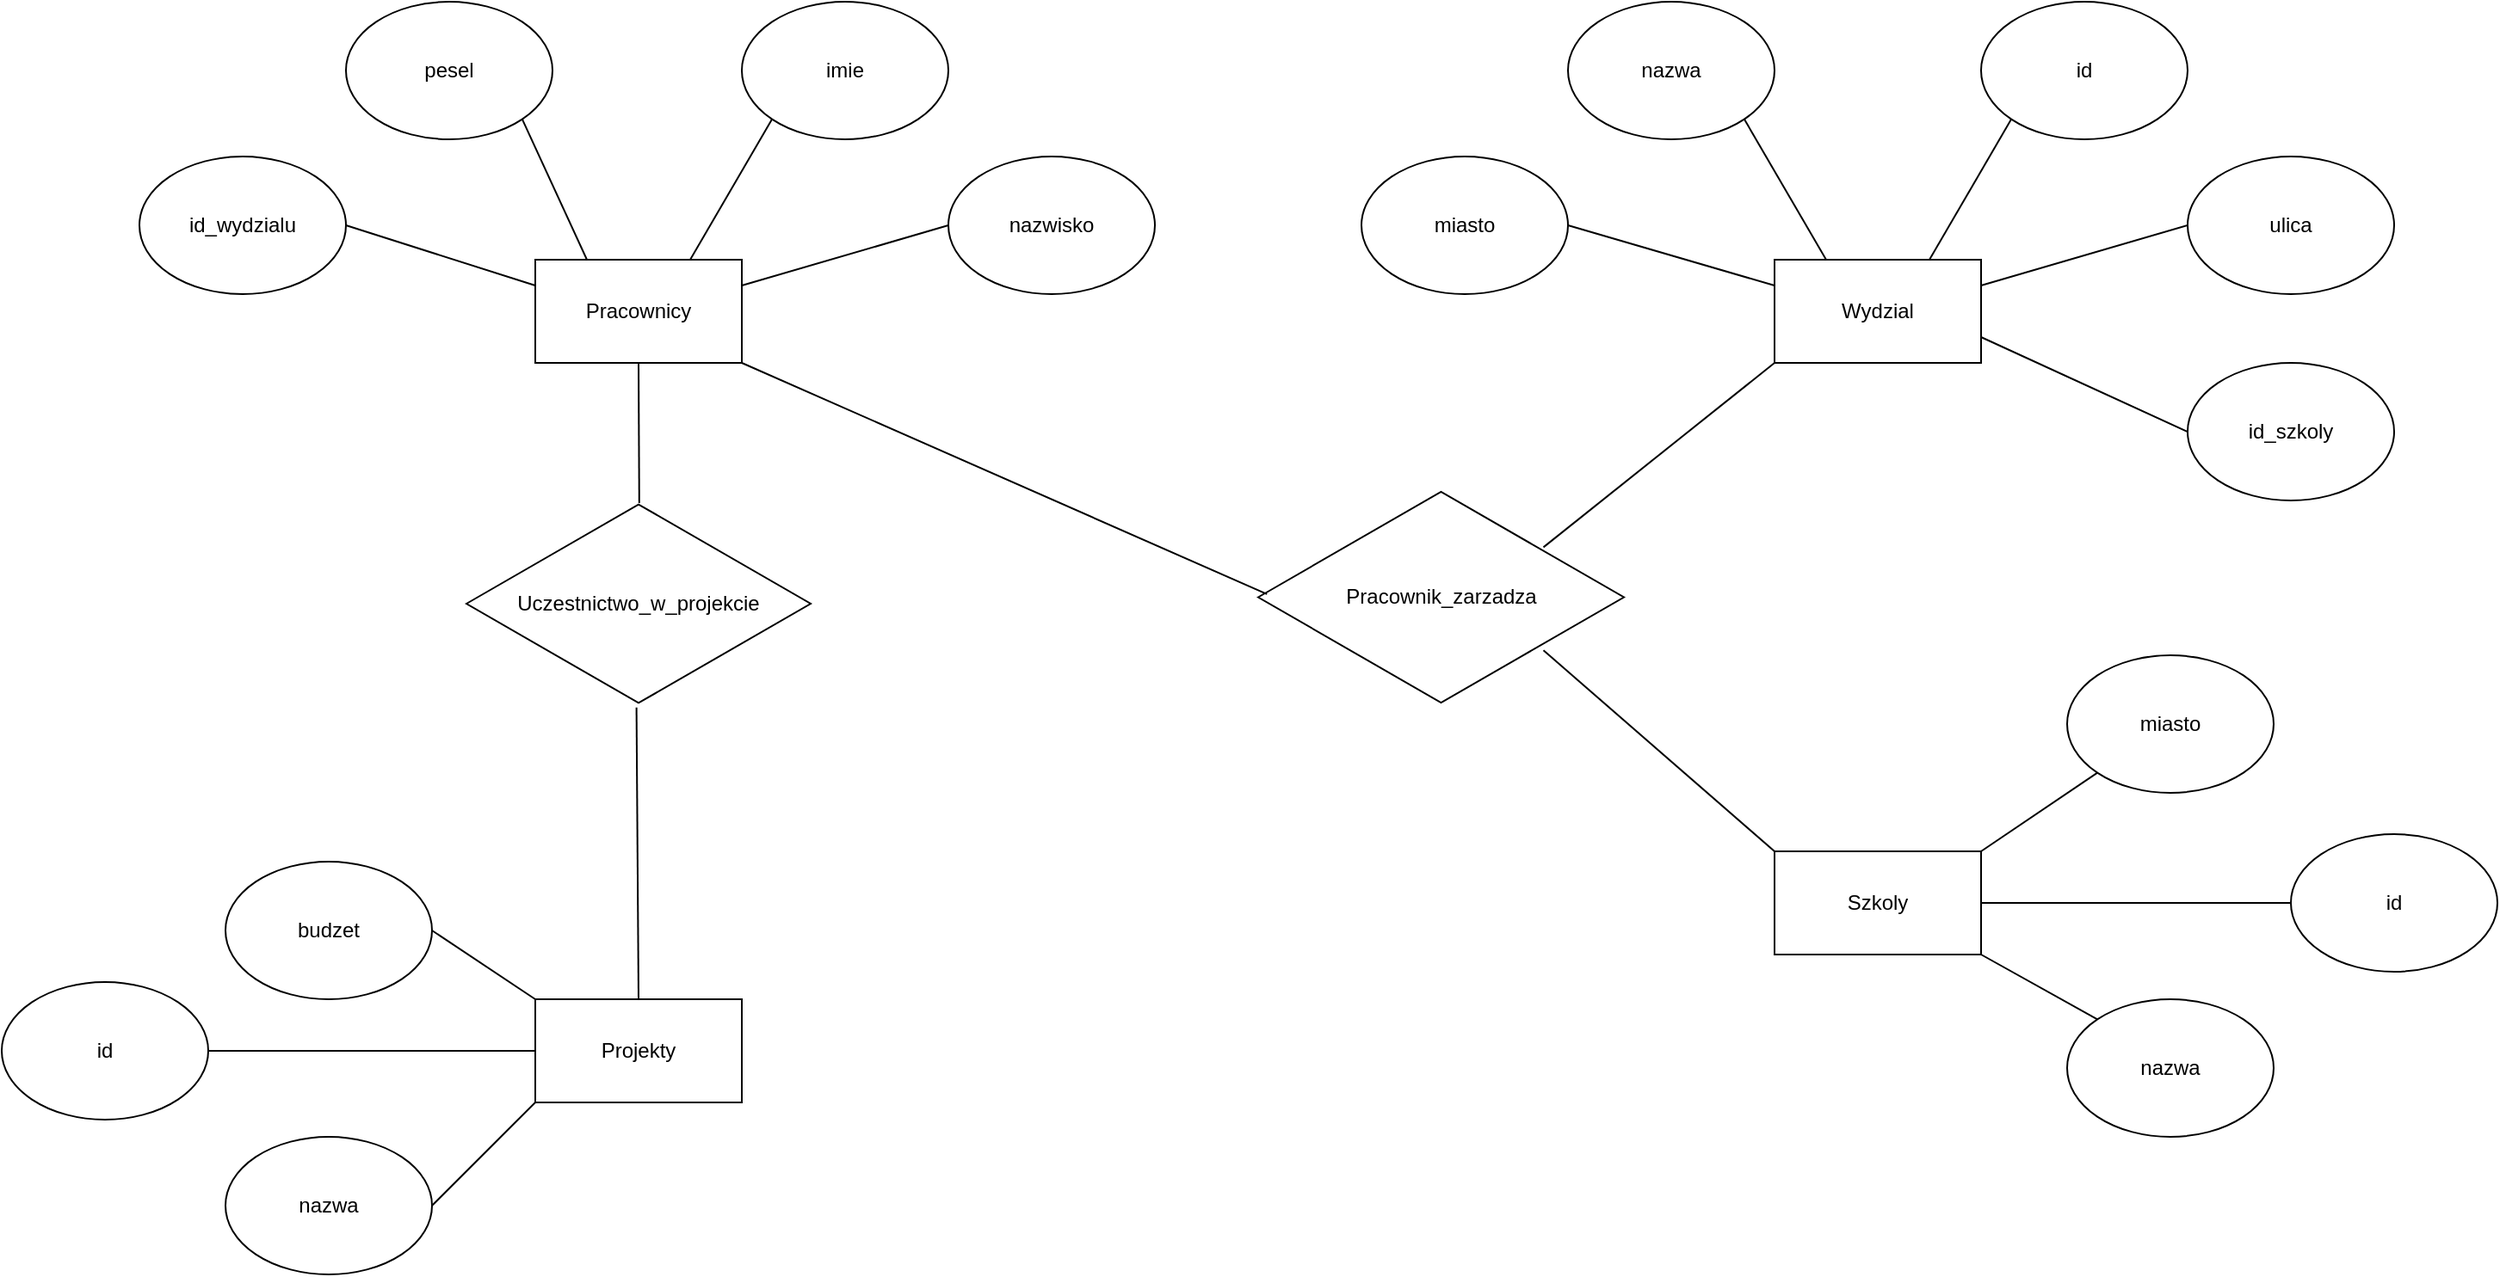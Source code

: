 <mxfile version="24.7.17" pages="2">
  <diagram name="Zadanie1" id="7Ivbg93zldY44Fc9zpjs">
    <mxGraphModel dx="1393" dy="801" grid="1" gridSize="10" guides="1" tooltips="1" connect="1" arrows="1" fold="1" page="1" pageScale="1" pageWidth="827" pageHeight="1169" math="0" shadow="0">
      <root>
        <mxCell id="0" />
        <mxCell id="1" parent="0" />
        <mxCell id="-MsFzH8xyKUJ2mzaFZ3a-1" value="Pracownicy" style="rounded=0;whiteSpace=wrap;html=1;" parent="1" vertex="1">
          <mxGeometry x="350" y="190" width="120" height="60" as="geometry" />
        </mxCell>
        <mxCell id="-MsFzH8xyKUJ2mzaFZ3a-2" value="pesel" style="ellipse;whiteSpace=wrap;html=1;" parent="1" vertex="1">
          <mxGeometry x="240" y="40" width="120" height="80" as="geometry" />
        </mxCell>
        <mxCell id="-MsFzH8xyKUJ2mzaFZ3a-3" value="" style="endArrow=none;html=1;rounded=0;entryX=1;entryY=1;entryDx=0;entryDy=0;exitX=0.25;exitY=0;exitDx=0;exitDy=0;" parent="1" source="-MsFzH8xyKUJ2mzaFZ3a-1" target="-MsFzH8xyKUJ2mzaFZ3a-2" edge="1">
          <mxGeometry width="50" height="50" relative="1" as="geometry">
            <mxPoint x="610" y="350" as="sourcePoint" />
            <mxPoint x="660" y="300" as="targetPoint" />
          </mxGeometry>
        </mxCell>
        <mxCell id="-MsFzH8xyKUJ2mzaFZ3a-4" value="imie" style="ellipse;whiteSpace=wrap;html=1;" parent="1" vertex="1">
          <mxGeometry x="470" y="40" width="120" height="80" as="geometry" />
        </mxCell>
        <mxCell id="-MsFzH8xyKUJ2mzaFZ3a-5" value="" style="endArrow=none;html=1;rounded=0;entryX=0;entryY=1;entryDx=0;entryDy=0;exitX=0.75;exitY=0;exitDx=0;exitDy=0;" parent="1" source="-MsFzH8xyKUJ2mzaFZ3a-1" target="-MsFzH8xyKUJ2mzaFZ3a-4" edge="1">
          <mxGeometry width="50" height="50" relative="1" as="geometry">
            <mxPoint x="610" y="350" as="sourcePoint" />
            <mxPoint x="660" y="300" as="targetPoint" />
          </mxGeometry>
        </mxCell>
        <mxCell id="-MsFzH8xyKUJ2mzaFZ3a-6" value="" style="endArrow=none;html=1;rounded=0;entryX=0;entryY=0.5;entryDx=0;entryDy=0;exitX=1;exitY=0.25;exitDx=0;exitDy=0;" parent="1" source="-MsFzH8xyKUJ2mzaFZ3a-1" target="-MsFzH8xyKUJ2mzaFZ3a-7" edge="1">
          <mxGeometry width="50" height="50" relative="1" as="geometry">
            <mxPoint x="480" y="250" as="sourcePoint" />
            <mxPoint x="528" y="168" as="targetPoint" />
          </mxGeometry>
        </mxCell>
        <mxCell id="-MsFzH8xyKUJ2mzaFZ3a-7" value="nazwisko" style="ellipse;whiteSpace=wrap;html=1;" parent="1" vertex="1">
          <mxGeometry x="590" y="130" width="120" height="80" as="geometry" />
        </mxCell>
        <mxCell id="-MsFzH8xyKUJ2mzaFZ3a-8" value="id_wydzialu" style="ellipse;whiteSpace=wrap;html=1;" parent="1" vertex="1">
          <mxGeometry x="120" y="130" width="120" height="80" as="geometry" />
        </mxCell>
        <mxCell id="-MsFzH8xyKUJ2mzaFZ3a-9" value="" style="endArrow=none;html=1;rounded=0;entryX=1;entryY=0.5;entryDx=0;entryDy=0;exitX=0;exitY=0.25;exitDx=0;exitDy=0;" parent="1" source="-MsFzH8xyKUJ2mzaFZ3a-1" target="-MsFzH8xyKUJ2mzaFZ3a-8" edge="1">
          <mxGeometry width="50" height="50" relative="1" as="geometry">
            <mxPoint x="610" y="350" as="sourcePoint" />
            <mxPoint x="660" y="300" as="targetPoint" />
          </mxGeometry>
        </mxCell>
        <mxCell id="-MsFzH8xyKUJ2mzaFZ3a-10" value="Wydzial" style="rounded=0;whiteSpace=wrap;html=1;" parent="1" vertex="1">
          <mxGeometry x="1070" y="190" width="120" height="60" as="geometry" />
        </mxCell>
        <mxCell id="-MsFzH8xyKUJ2mzaFZ3a-11" value="nazwa" style="ellipse;whiteSpace=wrap;html=1;" parent="1" vertex="1">
          <mxGeometry x="950" y="40" width="120" height="80" as="geometry" />
        </mxCell>
        <mxCell id="-MsFzH8xyKUJ2mzaFZ3a-12" value="id" style="ellipse;whiteSpace=wrap;html=1;" parent="1" vertex="1">
          <mxGeometry x="1190" y="40" width="120" height="80" as="geometry" />
        </mxCell>
        <mxCell id="-MsFzH8xyKUJ2mzaFZ3a-13" value="ulica" style="ellipse;whiteSpace=wrap;html=1;" parent="1" vertex="1">
          <mxGeometry x="1310" y="130" width="120" height="80" as="geometry" />
        </mxCell>
        <mxCell id="-MsFzH8xyKUJ2mzaFZ3a-14" value="miasto" style="ellipse;whiteSpace=wrap;html=1;" parent="1" vertex="1">
          <mxGeometry x="830" y="130" width="120" height="80" as="geometry" />
        </mxCell>
        <mxCell id="-MsFzH8xyKUJ2mzaFZ3a-15" value="" style="endArrow=none;html=1;rounded=0;entryX=0;entryY=0.5;entryDx=0;entryDy=0;exitX=1;exitY=0.25;exitDx=0;exitDy=0;" parent="1" source="-MsFzH8xyKUJ2mzaFZ3a-10" target="-MsFzH8xyKUJ2mzaFZ3a-13" edge="1">
          <mxGeometry width="50" height="50" relative="1" as="geometry">
            <mxPoint x="770" y="250" as="sourcePoint" />
            <mxPoint x="820" y="200" as="targetPoint" />
          </mxGeometry>
        </mxCell>
        <mxCell id="-MsFzH8xyKUJ2mzaFZ3a-16" value="" style="endArrow=none;html=1;rounded=0;entryX=1;entryY=0.5;entryDx=0;entryDy=0;exitX=0;exitY=0.25;exitDx=0;exitDy=0;" parent="1" source="-MsFzH8xyKUJ2mzaFZ3a-10" target="-MsFzH8xyKUJ2mzaFZ3a-14" edge="1">
          <mxGeometry width="50" height="50" relative="1" as="geometry">
            <mxPoint x="770" y="250" as="sourcePoint" />
            <mxPoint x="820" y="200" as="targetPoint" />
          </mxGeometry>
        </mxCell>
        <mxCell id="-MsFzH8xyKUJ2mzaFZ3a-17" value="" style="endArrow=none;html=1;rounded=0;entryX=0;entryY=1;entryDx=0;entryDy=0;exitX=0.75;exitY=0;exitDx=0;exitDy=0;" parent="1" source="-MsFzH8xyKUJ2mzaFZ3a-10" target="-MsFzH8xyKUJ2mzaFZ3a-12" edge="1">
          <mxGeometry width="50" height="50" relative="1" as="geometry">
            <mxPoint x="770" y="250" as="sourcePoint" />
            <mxPoint x="820" y="200" as="targetPoint" />
          </mxGeometry>
        </mxCell>
        <mxCell id="-MsFzH8xyKUJ2mzaFZ3a-18" value="" style="endArrow=none;html=1;rounded=0;entryX=1;entryY=1;entryDx=0;entryDy=0;exitX=0.25;exitY=0;exitDx=0;exitDy=0;" parent="1" source="-MsFzH8xyKUJ2mzaFZ3a-10" target="-MsFzH8xyKUJ2mzaFZ3a-11" edge="1">
          <mxGeometry width="50" height="50" relative="1" as="geometry">
            <mxPoint x="770" y="250" as="sourcePoint" />
            <mxPoint x="820" y="200" as="targetPoint" />
          </mxGeometry>
        </mxCell>
        <mxCell id="-MsFzH8xyKUJ2mzaFZ3a-19" value="id_szkoly" style="ellipse;whiteSpace=wrap;html=1;" parent="1" vertex="1">
          <mxGeometry x="1310" y="250" width="120" height="80" as="geometry" />
        </mxCell>
        <mxCell id="-MsFzH8xyKUJ2mzaFZ3a-20" value="" style="endArrow=none;html=1;rounded=0;entryX=0;entryY=0.5;entryDx=0;entryDy=0;exitX=1;exitY=0.75;exitDx=0;exitDy=0;" parent="1" source="-MsFzH8xyKUJ2mzaFZ3a-10" target="-MsFzH8xyKUJ2mzaFZ3a-19" edge="1">
          <mxGeometry width="50" height="50" relative="1" as="geometry">
            <mxPoint x="810" y="350" as="sourcePoint" />
            <mxPoint x="860" y="300" as="targetPoint" />
          </mxGeometry>
        </mxCell>
        <mxCell id="-MsFzH8xyKUJ2mzaFZ3a-21" value="Uczestnictwo_w_pr&lt;span style=&quot;background-color: initial;&quot;&gt;ojekcie&lt;/span&gt;" style="html=1;whiteSpace=wrap;aspect=fixed;shape=isoRectangle;" parent="1" vertex="1">
          <mxGeometry x="310" y="330" width="200" height="120" as="geometry" />
        </mxCell>
        <mxCell id="-MsFzH8xyKUJ2mzaFZ3a-22" value="Szkoly" style="rounded=0;whiteSpace=wrap;html=1;" parent="1" vertex="1">
          <mxGeometry x="1070" y="534" width="120" height="60" as="geometry" />
        </mxCell>
        <mxCell id="-MsFzH8xyKUJ2mzaFZ3a-23" value="id" style="ellipse;whiteSpace=wrap;html=1;" parent="1" vertex="1">
          <mxGeometry x="1370" y="524" width="120" height="80" as="geometry" />
        </mxCell>
        <mxCell id="-MsFzH8xyKUJ2mzaFZ3a-24" value="miasto" style="ellipse;whiteSpace=wrap;html=1;" parent="1" vertex="1">
          <mxGeometry x="1240" y="420" width="120" height="80" as="geometry" />
        </mxCell>
        <mxCell id="-MsFzH8xyKUJ2mzaFZ3a-25" value="nazwa" style="ellipse;whiteSpace=wrap;html=1;" parent="1" vertex="1">
          <mxGeometry x="1240" y="620" width="120" height="80" as="geometry" />
        </mxCell>
        <mxCell id="-MsFzH8xyKUJ2mzaFZ3a-26" value="" style="endArrow=none;html=1;rounded=0;entryX=0.5;entryY=0;entryDx=0;entryDy=0;exitX=0.494;exitY=1.003;exitDx=0;exitDy=0;exitPerimeter=0;" parent="1" source="-MsFzH8xyKUJ2mzaFZ3a-21" target="-MsFzH8xyKUJ2mzaFZ3a-27" edge="1">
          <mxGeometry width="50" height="50" relative="1" as="geometry">
            <mxPoint x="850" y="580" as="sourcePoint" />
            <mxPoint x="110" y="610" as="targetPoint" />
          </mxGeometry>
        </mxCell>
        <mxCell id="-MsFzH8xyKUJ2mzaFZ3a-27" value="Projekty" style="rounded=0;whiteSpace=wrap;html=1;" parent="1" vertex="1">
          <mxGeometry x="350" y="620" width="120" height="60" as="geometry" />
        </mxCell>
        <mxCell id="-MsFzH8xyKUJ2mzaFZ3a-28" value="" style="endArrow=none;html=1;rounded=0;entryX=1;entryY=0.5;entryDx=0;entryDy=0;exitX=0;exitY=1;exitDx=0;exitDy=0;" parent="1" source="-MsFzH8xyKUJ2mzaFZ3a-27" target="-MsFzH8xyKUJ2mzaFZ3a-30" edge="1">
          <mxGeometry width="50" height="50" relative="1" as="geometry">
            <mxPoint x="90" y="650" as="sourcePoint" />
            <mxPoint x="590.0" y="720" as="targetPoint" />
          </mxGeometry>
        </mxCell>
        <mxCell id="-MsFzH8xyKUJ2mzaFZ3a-29" value="" style="endArrow=none;html=1;rounded=0;entryX=0.5;entryY=1;entryDx=0;entryDy=0;exitX=0.502;exitY=0.013;exitDx=0;exitDy=0;exitPerimeter=0;" parent="1" source="-MsFzH8xyKUJ2mzaFZ3a-21" target="-MsFzH8xyKUJ2mzaFZ3a-1" edge="1">
          <mxGeometry width="50" height="50" relative="1" as="geometry">
            <mxPoint x="460" y="320" as="sourcePoint" />
            <mxPoint x="460" y="410" as="targetPoint" />
          </mxGeometry>
        </mxCell>
        <mxCell id="-MsFzH8xyKUJ2mzaFZ3a-30" value="nazwa" style="ellipse;whiteSpace=wrap;html=1;" parent="1" vertex="1">
          <mxGeometry x="170" y="700" width="120" height="80" as="geometry" />
        </mxCell>
        <mxCell id="-MsFzH8xyKUJ2mzaFZ3a-31" value="budzet" style="ellipse;whiteSpace=wrap;html=1;" parent="1" vertex="1">
          <mxGeometry x="170" y="540" width="120" height="80" as="geometry" />
        </mxCell>
        <mxCell id="-MsFzH8xyKUJ2mzaFZ3a-32" value="id" style="ellipse;whiteSpace=wrap;html=1;" parent="1" vertex="1">
          <mxGeometry x="40" y="610" width="120" height="80" as="geometry" />
        </mxCell>
        <mxCell id="-MsFzH8xyKUJ2mzaFZ3a-33" value="" style="endArrow=none;html=1;rounded=0;entryX=1;entryY=0.5;entryDx=0;entryDy=0;exitX=0;exitY=0;exitDx=0;exitDy=0;" parent="1" source="-MsFzH8xyKUJ2mzaFZ3a-27" target="-MsFzH8xyKUJ2mzaFZ3a-31" edge="1">
          <mxGeometry width="50" height="50" relative="1" as="geometry">
            <mxPoint x="350" y="594" as="sourcePoint" />
            <mxPoint x="120" y="634" as="targetPoint" />
          </mxGeometry>
        </mxCell>
        <mxCell id="-MsFzH8xyKUJ2mzaFZ3a-34" value="" style="endArrow=none;html=1;rounded=0;entryX=1;entryY=0.5;entryDx=0;entryDy=0;exitX=0;exitY=0.5;exitDx=0;exitDy=0;" parent="1" source="-MsFzH8xyKUJ2mzaFZ3a-27" target="-MsFzH8xyKUJ2mzaFZ3a-32" edge="1">
          <mxGeometry width="50" height="50" relative="1" as="geometry">
            <mxPoint x="370" y="700" as="sourcePoint" />
            <mxPoint x="140" y="740" as="targetPoint" />
          </mxGeometry>
        </mxCell>
        <mxCell id="-MsFzH8xyKUJ2mzaFZ3a-35" value="Pracownik_zarzadza" style="html=1;whiteSpace=wrap;aspect=fixed;shape=isoRectangle;" parent="1" vertex="1">
          <mxGeometry x="770" y="322.5" width="212.5" height="127.5" as="geometry" />
        </mxCell>
        <mxCell id="-MsFzH8xyKUJ2mzaFZ3a-36" value="" style="endArrow=none;html=1;rounded=0;entryX=0;entryY=1;entryDx=0;entryDy=0;exitX=0.78;exitY=0.272;exitDx=0;exitDy=0;exitPerimeter=0;" parent="1" source="-MsFzH8xyKUJ2mzaFZ3a-35" target="-MsFzH8xyKUJ2mzaFZ3a-10" edge="1">
          <mxGeometry width="50" height="50" relative="1" as="geometry">
            <mxPoint x="730" y="460" as="sourcePoint" />
            <mxPoint x="780" y="410" as="targetPoint" />
          </mxGeometry>
        </mxCell>
        <mxCell id="-MsFzH8xyKUJ2mzaFZ3a-37" value="" style="endArrow=none;html=1;rounded=0;exitX=0;exitY=0;exitDx=0;exitDy=0;entryX=0.78;entryY=0.742;entryDx=0;entryDy=0;entryPerimeter=0;" parent="1" source="-MsFzH8xyKUJ2mzaFZ3a-22" target="-MsFzH8xyKUJ2mzaFZ3a-35" edge="1">
          <mxGeometry width="50" height="50" relative="1" as="geometry">
            <mxPoint x="1110" y="570" as="sourcePoint" />
            <mxPoint x="780" y="410" as="targetPoint" />
          </mxGeometry>
        </mxCell>
        <mxCell id="-MsFzH8xyKUJ2mzaFZ3a-38" value="" style="endArrow=none;html=1;rounded=0;exitX=0;exitY=1;exitDx=0;exitDy=0;entryX=1;entryY=0;entryDx=0;entryDy=0;" parent="1" source="-MsFzH8xyKUJ2mzaFZ3a-24" target="-MsFzH8xyKUJ2mzaFZ3a-22" edge="1">
          <mxGeometry width="50" height="50" relative="1" as="geometry">
            <mxPoint x="730" y="460" as="sourcePoint" />
            <mxPoint x="780" y="410" as="targetPoint" />
          </mxGeometry>
        </mxCell>
        <mxCell id="-MsFzH8xyKUJ2mzaFZ3a-39" value="" style="endArrow=none;html=1;rounded=0;exitX=1;exitY=1;exitDx=0;exitDy=0;entryX=0;entryY=0;entryDx=0;entryDy=0;" parent="1" source="-MsFzH8xyKUJ2mzaFZ3a-22" target="-MsFzH8xyKUJ2mzaFZ3a-25" edge="1">
          <mxGeometry width="50" height="50" relative="1" as="geometry">
            <mxPoint x="1268" y="498" as="sourcePoint" />
            <mxPoint x="1200" y="544" as="targetPoint" />
          </mxGeometry>
        </mxCell>
        <mxCell id="-MsFzH8xyKUJ2mzaFZ3a-40" value="" style="endArrow=none;html=1;rounded=0;exitX=0;exitY=0.5;exitDx=0;exitDy=0;entryX=1;entryY=0.5;entryDx=0;entryDy=0;" parent="1" source="-MsFzH8xyKUJ2mzaFZ3a-23" target="-MsFzH8xyKUJ2mzaFZ3a-22" edge="1">
          <mxGeometry width="50" height="50" relative="1" as="geometry">
            <mxPoint x="1278" y="508" as="sourcePoint" />
            <mxPoint x="1210" y="554" as="targetPoint" />
          </mxGeometry>
        </mxCell>
        <mxCell id="-MsFzH8xyKUJ2mzaFZ3a-41" value="" style="endArrow=none;html=1;rounded=0;entryX=1;entryY=1;entryDx=0;entryDy=0;exitX=0.024;exitY=0.486;exitDx=0;exitDy=0;exitPerimeter=0;" parent="1" source="-MsFzH8xyKUJ2mzaFZ3a-35" target="-MsFzH8xyKUJ2mzaFZ3a-1" edge="1">
          <mxGeometry width="50" height="50" relative="1" as="geometry">
            <mxPoint x="730" y="350" as="sourcePoint" />
            <mxPoint x="780" y="300" as="targetPoint" />
          </mxGeometry>
        </mxCell>
      </root>
    </mxGraphModel>
  </diagram>
  <diagram id="X1dZovLtRe32UdCX6fWq" name="Zadanie2">
    <mxGraphModel dx="2466" dy="2111" grid="1" gridSize="10" guides="1" tooltips="1" connect="1" arrows="1" fold="1" page="1" pageScale="1" pageWidth="827" pageHeight="1169" math="0" shadow="0">
      <root>
        <mxCell id="0" />
        <mxCell id="1" parent="0" />
        <mxCell id="U1Ypln4sm6YRq6TIMki4-1" value="Filmy" style="rounded=0;whiteSpace=wrap;html=1;" vertex="1" parent="1">
          <mxGeometry x="60" y="80" width="120" height="60" as="geometry" />
        </mxCell>
        <mxCell id="U1Ypln4sm6YRq6TIMki4-3" value="tytul" style="ellipse;whiteSpace=wrap;html=1;" vertex="1" parent="1">
          <mxGeometry x="-110" y="-70" width="120" height="80" as="geometry" />
        </mxCell>
        <mxCell id="U1Ypln4sm6YRq6TIMki4-4" value="data_produkcji" style="ellipse;whiteSpace=wrap;html=1;" vertex="1" parent="1">
          <mxGeometry x="310" y="30" width="120" height="80" as="geometry" />
        </mxCell>
        <mxCell id="U1Ypln4sm6YRq6TIMki4-5" value="id" style="ellipse;whiteSpace=wrap;html=1;" vertex="1" parent="1">
          <mxGeometry x="219" y="-70" width="120" height="80" as="geometry" />
        </mxCell>
        <mxCell id="U1Ypln4sm6YRq6TIMki4-6" value="budzet" style="ellipse;whiteSpace=wrap;html=1;" vertex="1" parent="1">
          <mxGeometry x="60" y="-70" width="120" height="80" as="geometry" />
        </mxCell>
        <mxCell id="U1Ypln4sm6YRq6TIMki4-9" value="Wytwornie" style="rounded=0;whiteSpace=wrap;html=1;" vertex="1" parent="1">
          <mxGeometry x="620" y="80" width="120" height="60" as="geometry" />
        </mxCell>
        <mxCell id="U1Ypln4sm6YRq6TIMki4-10" value="data_zalozenia&lt;span style=&quot;color: rgba(0, 0, 0, 0); font-family: monospace; font-size: 0px; text-align: start; text-wrap: nowrap;&quot;&gt;%3CmxGraphModel%3E%3Croot%3E%3CmxCell%20id%3D%220%22%2F%3E%3CmxCell%20id%3D%221%22%20parent%3D%220%22%2F%3E%3CmxCell%20id%3D%222%22%20value%3D%22tytul%22%20style%3D%22ellipse%3BwhiteSpace%3Dwrap%3Bhtml%3D1%3B%22%20vertex%3D%221%22%20parent%3D%221%22%3E%3CmxGeometry%20x%3D%2220%22%20y%3D%22300%22%20width%3D%22120%22%20height%3D%2280%22%20as%3D%22geometry%22%2F%3E%3C%2FmxCell%3E%3C%2Froot%3E%3C%2FmxGraphModel%3E&lt;/span&gt;" style="ellipse;whiteSpace=wrap;html=1;" vertex="1" parent="1">
          <mxGeometry x="720" y="-40" width="120" height="80" as="geometry" />
        </mxCell>
        <mxCell id="U1Ypln4sm6YRq6TIMki4-11" value="nazwa" style="ellipse;whiteSpace=wrap;html=1;" vertex="1" parent="1">
          <mxGeometry x="520" y="-40" width="120" height="80" as="geometry" />
        </mxCell>
        <mxCell id="U1Ypln4sm6YRq6TIMki4-12" value="id" style="ellipse;whiteSpace=wrap;html=1;" vertex="1" parent="1">
          <mxGeometry x="827" y="80" width="120" height="80" as="geometry" />
        </mxCell>
        <mxCell id="U1Ypln4sm6YRq6TIMki4-13" value="Film_Wyprodukowany" style="html=1;whiteSpace=wrap;aspect=fixed;shape=isoRectangle;" vertex="1" parent="1">
          <mxGeometry x="339" y="170" width="150" height="90" as="geometry" />
        </mxCell>
        <mxCell id="U1Ypln4sm6YRq6TIMki4-14" value="" style="endArrow=none;html=1;rounded=0;entryX=0.25;entryY=1;entryDx=0;entryDy=0;exitX=0.72;exitY=0.211;exitDx=0;exitDy=0;exitPerimeter=0;" edge="1" parent="1" source="U1Ypln4sm6YRq6TIMki4-13" target="U1Ypln4sm6YRq6TIMki4-9">
          <mxGeometry width="50" height="50" relative="1" as="geometry">
            <mxPoint x="470" y="280" as="sourcePoint" />
            <mxPoint x="400" y="180" as="targetPoint" />
          </mxGeometry>
        </mxCell>
        <mxCell id="U1Ypln4sm6YRq6TIMki4-15" value="" style="endArrow=none;html=1;rounded=0;entryX=1;entryY=1;entryDx=0;entryDy=0;exitX=0.267;exitY=0.211;exitDx=0;exitDy=0;exitPerimeter=0;" edge="1" parent="1" source="U1Ypln4sm6YRq6TIMki4-13" target="U1Ypln4sm6YRq6TIMki4-1">
          <mxGeometry width="50" height="50" relative="1" as="geometry">
            <mxPoint x="350" y="230" as="sourcePoint" />
            <mxPoint x="400" y="180" as="targetPoint" />
          </mxGeometry>
        </mxCell>
        <mxCell id="U1Ypln4sm6YRq6TIMki4-17" value="Rezyser" style="rounded=0;whiteSpace=wrap;html=1;" vertex="1" parent="1">
          <mxGeometry x="60" y="510" width="120" height="60" as="geometry" />
        </mxCell>
        <mxCell id="U1Ypln4sm6YRq6TIMki4-18" value="nazwisko" style="ellipse;whiteSpace=wrap;html=1;" vertex="1" parent="1">
          <mxGeometry x="160" y="640" width="120" height="80" as="geometry" />
        </mxCell>
        <mxCell id="U1Ypln4sm6YRq6TIMki4-19" value="imie" style="ellipse;whiteSpace=wrap;html=1;" vertex="1" parent="1">
          <mxGeometry x="-160" y="560" width="120" height="80" as="geometry" />
        </mxCell>
        <mxCell id="U1Ypln4sm6YRq6TIMki4-20" value="rok_urodzenia" style="ellipse;whiteSpace=wrap;html=1;" vertex="1" parent="1">
          <mxGeometry x="280" y="560" width="120" height="80" as="geometry" />
        </mxCell>
        <mxCell id="U1Ypln4sm6YRq6TIMki4-21" value="telefon" style="ellipse;whiteSpace=wrap;html=1;" vertex="1" parent="1">
          <mxGeometry x="-120" y="440" width="120" height="80" as="geometry" />
        </mxCell>
        <mxCell id="U1Ypln4sm6YRq6TIMki4-22" value="id" style="ellipse;whiteSpace=wrap;html=1;" vertex="1" parent="1">
          <mxGeometry x="-40" y="640" width="120" height="80" as="geometry" />
        </mxCell>
        <mxCell id="U1Ypln4sm6YRq6TIMki4-24" value="Film_Wyrezyserowany" style="html=1;whiteSpace=wrap;aspect=fixed;shape=isoRectangle;" vertex="1" parent="1">
          <mxGeometry x="45" y="270" width="150" height="90" as="geometry" />
        </mxCell>
        <mxCell id="U1Ypln4sm6YRq6TIMki4-31" value="Aktorzy" style="rounded=0;whiteSpace=wrap;html=1;" vertex="1" parent="1">
          <mxGeometry x="-520" y="360" width="120" height="60" as="geometry" />
        </mxCell>
        <mxCell id="U1Ypln4sm6YRq6TIMki4-32" value="nazwisko" style="ellipse;whiteSpace=wrap;html=1;" vertex="1" parent="1">
          <mxGeometry x="-700" y="300" width="120" height="80" as="geometry" />
        </mxCell>
        <mxCell id="U1Ypln4sm6YRq6TIMki4-33" value="imie" style="ellipse;whiteSpace=wrap;html=1;" vertex="1" parent="1">
          <mxGeometry x="-700" y="440" width="120" height="80" as="geometry" />
        </mxCell>
        <mxCell id="U1Ypln4sm6YRq6TIMki4-34" value="telefon" style="ellipse;whiteSpace=wrap;html=1;" vertex="1" parent="1">
          <mxGeometry x="-550" y="490" width="120" height="80" as="geometry" />
        </mxCell>
        <mxCell id="U1Ypln4sm6YRq6TIMki4-35" value="adres" style="ellipse;whiteSpace=wrap;html=1;" vertex="1" parent="1">
          <mxGeometry x="-370" y="460" width="120" height="80" as="geometry" />
        </mxCell>
        <mxCell id="U1Ypln4sm6YRq6TIMki4-36" value="Aktor_zagral" style="html=1;whiteSpace=wrap;aspect=fixed;shape=isoRectangle;" vertex="1" parent="1">
          <mxGeometry x="-535" y="150" width="150" height="90" as="geometry" />
        </mxCell>
        <mxCell id="U1Ypln4sm6YRq6TIMki4-37" value="Rola" style="rounded=0;whiteSpace=wrap;html=1;" vertex="1" parent="1">
          <mxGeometry x="-520" y="-10" width="120" height="60" as="geometry" />
        </mxCell>
        <mxCell id="U1Ypln4sm6YRq6TIMki4-38" value="id" style="ellipse;whiteSpace=wrap;html=1;" vertex="1" parent="1">
          <mxGeometry x="-510" y="-140" width="120" height="80" as="geometry" />
        </mxCell>
        <mxCell id="U1Ypln4sm6YRq6TIMki4-40" value="gaza" style="ellipse;whiteSpace=wrap;html=1;" vertex="1" parent="1">
          <mxGeometry x="-690" y="-30" width="120" height="80" as="geometry" />
        </mxCell>
        <mxCell id="U1Ypln4sm6YRq6TIMki4-41" value="" style="endArrow=none;html=1;rounded=0;exitX=0.5;exitY=0;exitDx=0;exitDy=0;" edge="1" parent="1" source="U1Ypln4sm6YRq6TIMki4-31" target="U1Ypln4sm6YRq6TIMki4-36">
          <mxGeometry width="50" height="50" relative="1" as="geometry">
            <mxPoint x="-40" y="250" as="sourcePoint" />
            <mxPoint x="10" y="200" as="targetPoint" />
          </mxGeometry>
        </mxCell>
        <mxCell id="U1Ypln4sm6YRq6TIMki4-42" value="" style="endArrow=none;html=1;rounded=0;entryX=0.5;entryY=1;entryDx=0;entryDy=0;exitX=0.491;exitY=0.028;exitDx=0;exitDy=0;exitPerimeter=0;" edge="1" parent="1" source="U1Ypln4sm6YRq6TIMki4-36" target="U1Ypln4sm6YRq6TIMki4-37">
          <mxGeometry width="50" height="50" relative="1" as="geometry">
            <mxPoint x="-40" y="250" as="sourcePoint" />
            <mxPoint x="10" y="200" as="targetPoint" />
          </mxGeometry>
        </mxCell>
        <mxCell id="U1Ypln4sm6YRq6TIMki4-43" value="Rola_w_filmie" style="html=1;whiteSpace=wrap;aspect=fixed;shape=isoRectangle;" vertex="1" parent="1">
          <mxGeometry x="-260" y="65" width="150" height="90" as="geometry" />
        </mxCell>
        <mxCell id="U1Ypln4sm6YRq6TIMki4-44" value="" style="endArrow=none;html=1;rounded=0;entryX=1;entryY=0.75;entryDx=0;entryDy=0;exitX=0.187;exitY=0.345;exitDx=0;exitDy=0;exitPerimeter=0;" edge="1" parent="1" source="U1Ypln4sm6YRq6TIMki4-43" target="U1Ypln4sm6YRq6TIMki4-37">
          <mxGeometry width="50" height="50" relative="1" as="geometry">
            <mxPoint x="-40" y="250" as="sourcePoint" />
            <mxPoint x="10" y="200" as="targetPoint" />
          </mxGeometry>
        </mxCell>
        <mxCell id="U1Ypln4sm6YRq6TIMki4-45" value="" style="endArrow=none;html=1;rounded=0;entryX=0.98;entryY=0.489;entryDx=0;entryDy=0;entryPerimeter=0;exitX=0;exitY=0.5;exitDx=0;exitDy=0;" edge="1" parent="1" source="U1Ypln4sm6YRq6TIMki4-1" target="U1Ypln4sm6YRq6TIMki4-43">
          <mxGeometry width="50" height="50" relative="1" as="geometry">
            <mxPoint x="-40" y="250" as="sourcePoint" />
            <mxPoint x="10" y="200" as="targetPoint" />
          </mxGeometry>
        </mxCell>
        <mxCell id="U1Ypln4sm6YRq6TIMki4-46" value="" style="endArrow=none;html=1;rounded=0;entryX=0.445;entryY=1.002;entryDx=0;entryDy=0;entryPerimeter=0;exitX=0.5;exitY=0;exitDx=0;exitDy=0;" edge="1" parent="1" source="U1Ypln4sm6YRq6TIMki4-37" target="U1Ypln4sm6YRq6TIMki4-38">
          <mxGeometry width="50" height="50" relative="1" as="geometry">
            <mxPoint x="-40" y="250" as="sourcePoint" />
            <mxPoint x="10" y="200" as="targetPoint" />
          </mxGeometry>
        </mxCell>
        <mxCell id="U1Ypln4sm6YRq6TIMki4-47" value="" style="endArrow=none;html=1;rounded=0;entryX=1;entryY=0.5;entryDx=0;entryDy=0;exitX=0;exitY=0.5;exitDx=0;exitDy=0;" edge="1" parent="1" source="U1Ypln4sm6YRq6TIMki4-37" target="U1Ypln4sm6YRq6TIMki4-40">
          <mxGeometry width="50" height="50" relative="1" as="geometry">
            <mxPoint x="-40" y="250" as="sourcePoint" />
            <mxPoint x="10" y="200" as="targetPoint" />
          </mxGeometry>
        </mxCell>
        <mxCell id="U1Ypln4sm6YRq6TIMki4-48" value="" style="endArrow=none;html=1;rounded=0;entryX=1;entryY=0.5;entryDx=0;entryDy=0;exitX=0;exitY=0.5;exitDx=0;exitDy=0;" edge="1" parent="1" source="U1Ypln4sm6YRq6TIMki4-31" target="U1Ypln4sm6YRq6TIMki4-32">
          <mxGeometry width="50" height="50" relative="1" as="geometry">
            <mxPoint x="-40" y="370" as="sourcePoint" />
            <mxPoint x="10" y="320" as="targetPoint" />
          </mxGeometry>
        </mxCell>
        <mxCell id="U1Ypln4sm6YRq6TIMki4-49" value="" style="endArrow=none;html=1;rounded=0;entryX=1;entryY=0;entryDx=0;entryDy=0;exitX=0;exitY=1;exitDx=0;exitDy=0;" edge="1" parent="1" source="U1Ypln4sm6YRq6TIMki4-31" target="U1Ypln4sm6YRq6TIMki4-33">
          <mxGeometry width="50" height="50" relative="1" as="geometry">
            <mxPoint x="-40" y="370" as="sourcePoint" />
            <mxPoint x="10" y="320" as="targetPoint" />
          </mxGeometry>
        </mxCell>
        <mxCell id="U1Ypln4sm6YRq6TIMki4-50" value="" style="endArrow=none;html=1;rounded=0;exitX=0.5;exitY=0;exitDx=0;exitDy=0;entryX=0.421;entryY=0.993;entryDx=0;entryDy=0;entryPerimeter=0;" edge="1" parent="1" source="U1Ypln4sm6YRq6TIMki4-34" target="U1Ypln4sm6YRq6TIMki4-31">
          <mxGeometry width="50" height="50" relative="1" as="geometry">
            <mxPoint x="-40" y="370" as="sourcePoint" />
            <mxPoint x="10" y="320" as="targetPoint" />
          </mxGeometry>
        </mxCell>
        <mxCell id="U1Ypln4sm6YRq6TIMki4-51" value="" style="endArrow=none;html=1;rounded=0;exitX=0;exitY=0;exitDx=0;exitDy=0;entryX=0.891;entryY=1.072;entryDx=0;entryDy=0;entryPerimeter=0;" edge="1" parent="1" source="U1Ypln4sm6YRq6TIMki4-35" target="U1Ypln4sm6YRq6TIMki4-31">
          <mxGeometry width="50" height="50" relative="1" as="geometry">
            <mxPoint x="-480" y="500" as="sourcePoint" />
            <mxPoint x="-459" y="430" as="targetPoint" />
          </mxGeometry>
        </mxCell>
      </root>
    </mxGraphModel>
  </diagram>
</mxfile>
